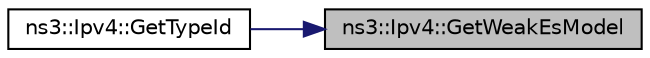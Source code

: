 digraph "ns3::Ipv4::GetWeakEsModel"
{
 // LATEX_PDF_SIZE
  edge [fontname="Helvetica",fontsize="10",labelfontname="Helvetica",labelfontsize="10"];
  node [fontname="Helvetica",fontsize="10",shape=record];
  rankdir="RL";
  Node1 [label="ns3::Ipv4::GetWeakEsModel",height=0.2,width=0.4,color="black", fillcolor="grey75", style="filled", fontcolor="black",tooltip="Get the Weak Es Model status."];
  Node1 -> Node2 [dir="back",color="midnightblue",fontsize="10",style="solid",fontname="Helvetica"];
  Node2 [label="ns3::Ipv4::GetTypeId",height=0.2,width=0.4,color="black", fillcolor="white", style="filled",URL="$classns3_1_1_ipv4.html#a339a61fc36efb3366dd2065e5f5f4aa8",tooltip="Get the type ID."];
}
